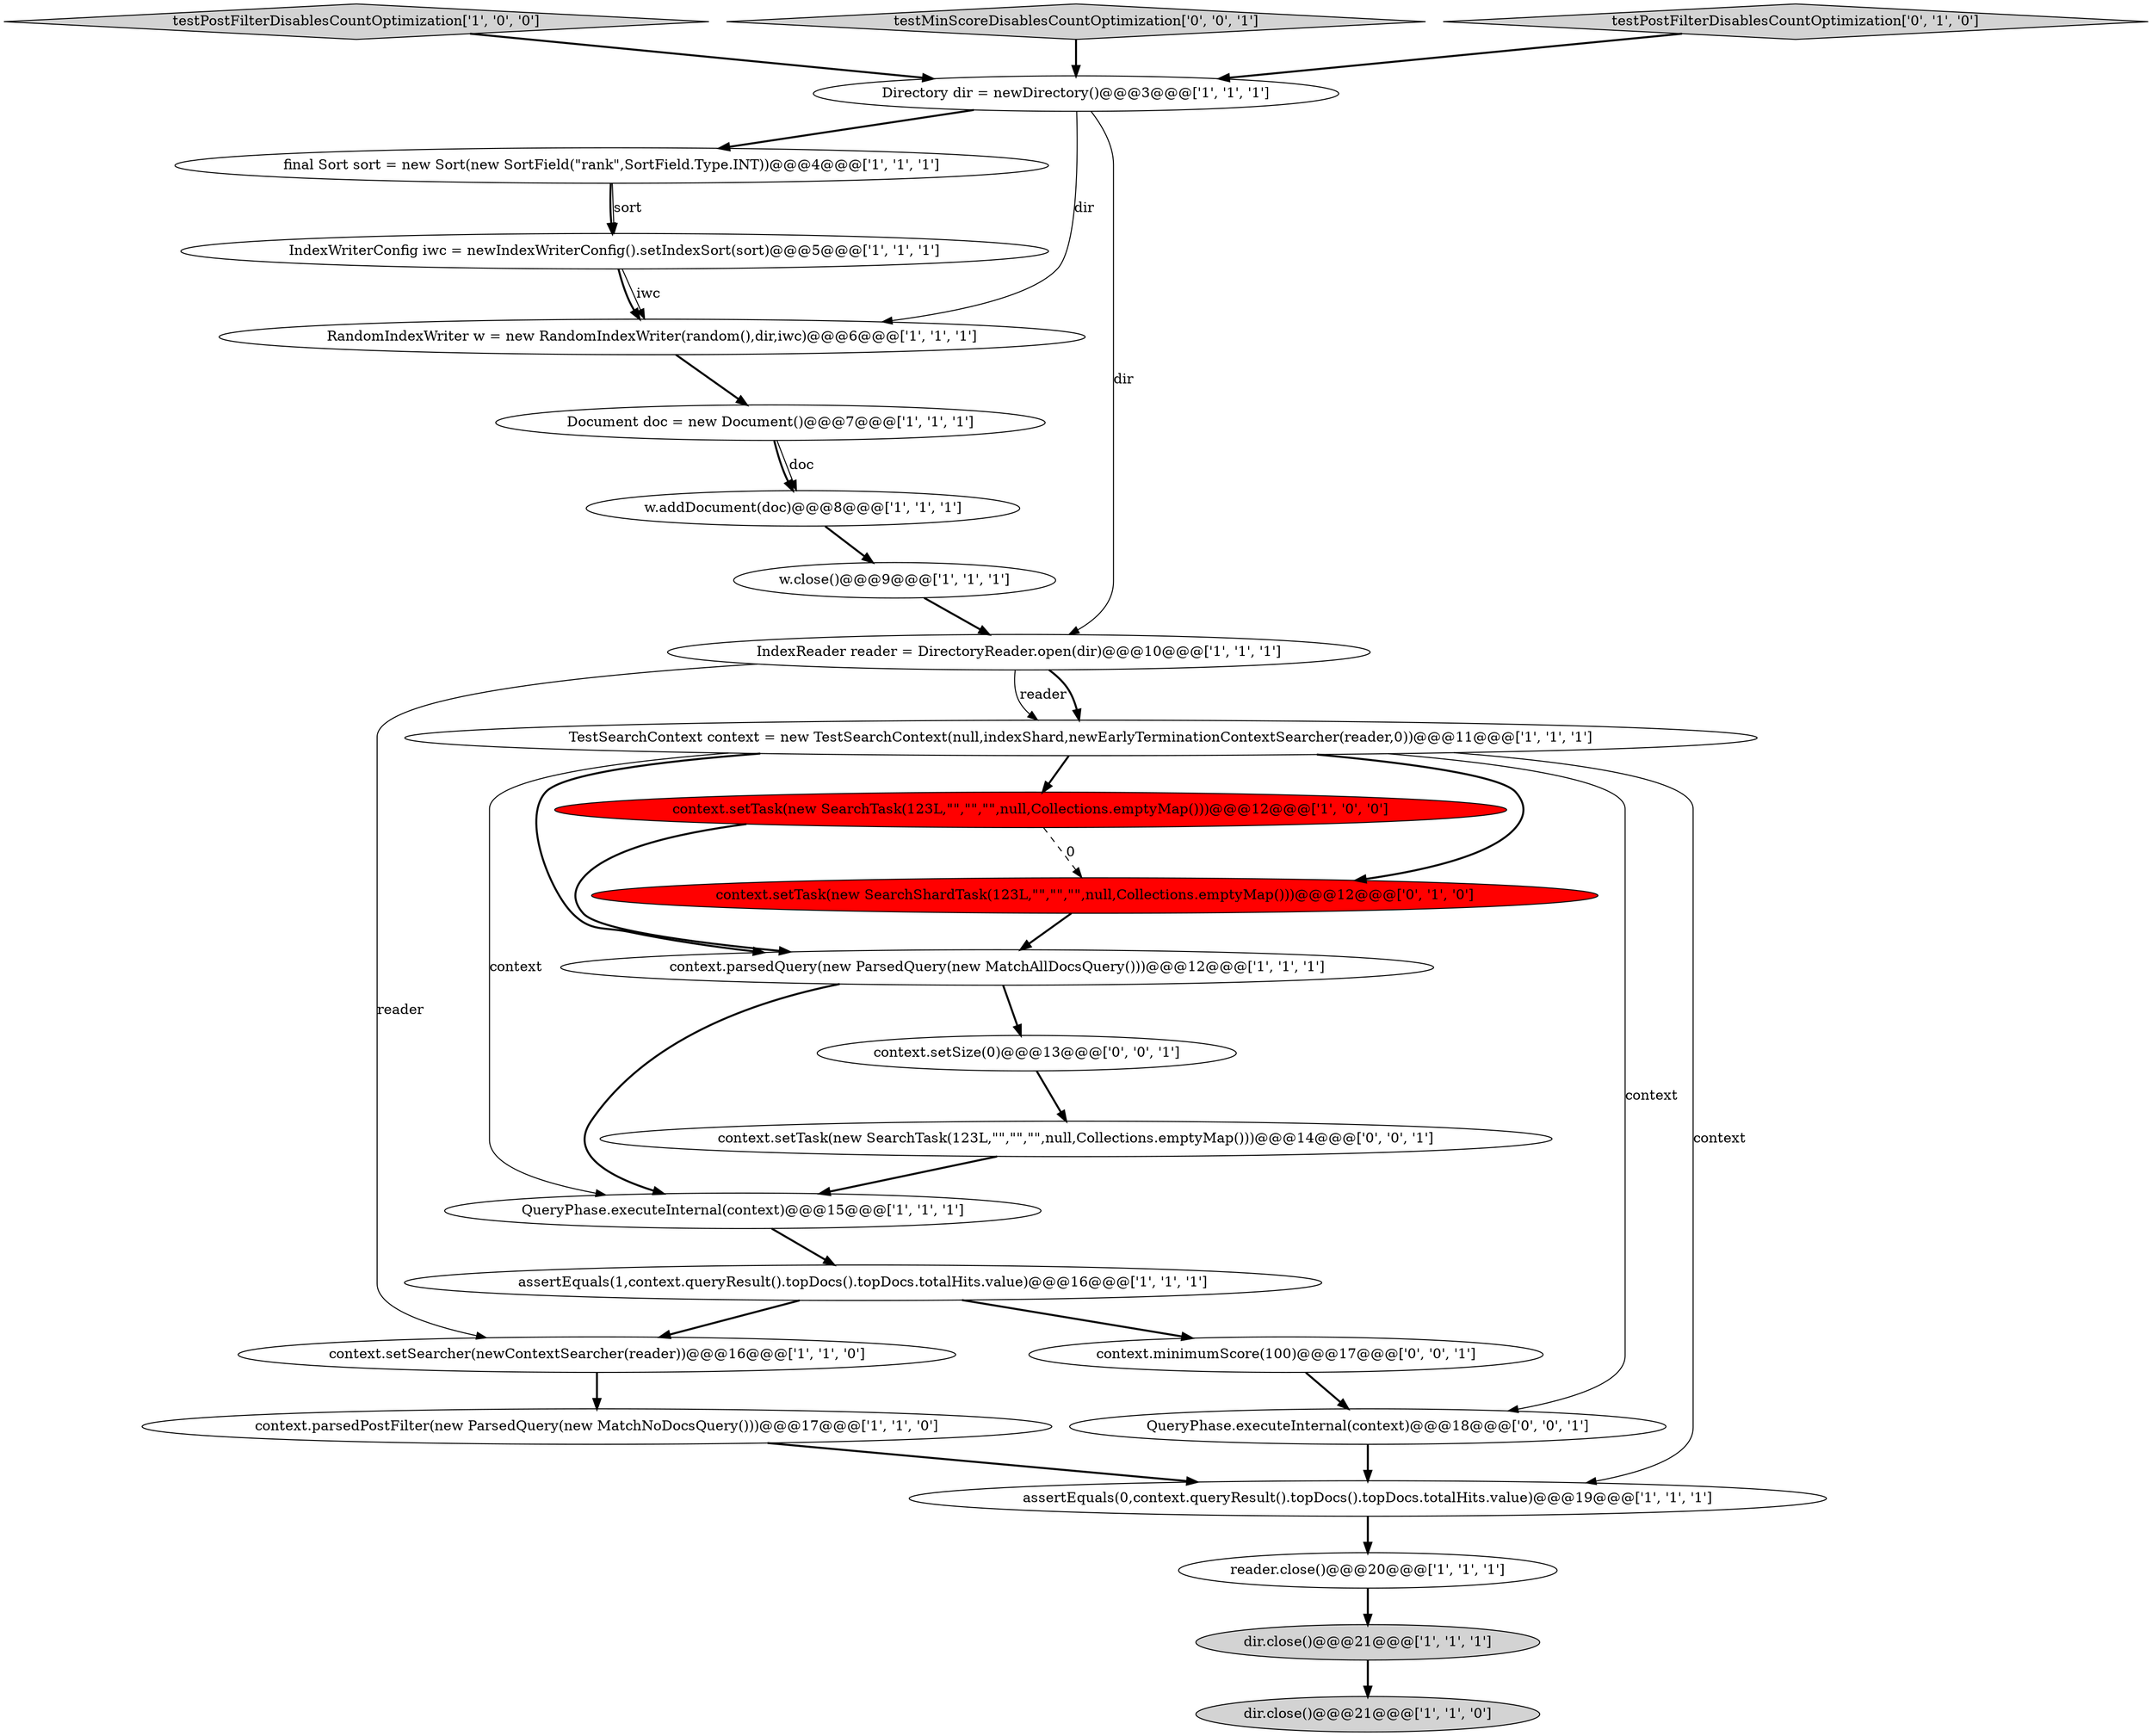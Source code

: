 digraph {
7 [style = filled, label = "Document doc = new Document()@@@7@@@['1', '1', '1']", fillcolor = white, shape = ellipse image = "AAA0AAABBB1BBB"];
3 [style = filled, label = "w.addDocument(doc)@@@8@@@['1', '1', '1']", fillcolor = white, shape = ellipse image = "AAA0AAABBB1BBB"];
8 [style = filled, label = "dir.close()@@@21@@@['1', '1', '0']", fillcolor = lightgray, shape = ellipse image = "AAA0AAABBB1BBB"];
2 [style = filled, label = "dir.close()@@@21@@@['1', '1', '1']", fillcolor = lightgray, shape = ellipse image = "AAA0AAABBB1BBB"];
12 [style = filled, label = "reader.close()@@@20@@@['1', '1', '1']", fillcolor = white, shape = ellipse image = "AAA0AAABBB1BBB"];
18 [style = filled, label = "w.close()@@@9@@@['1', '1', '1']", fillcolor = white, shape = ellipse image = "AAA0AAABBB1BBB"];
13 [style = filled, label = "final Sort sort = new Sort(new SortField(\"rank\",SortField.Type.INT))@@@4@@@['1', '1', '1']", fillcolor = white, shape = ellipse image = "AAA0AAABBB1BBB"];
24 [style = filled, label = "QueryPhase.executeInternal(context)@@@18@@@['0', '0', '1']", fillcolor = white, shape = ellipse image = "AAA0AAABBB3BBB"];
10 [style = filled, label = "RandomIndexWriter w = new RandomIndexWriter(random(),dir,iwc)@@@6@@@['1', '1', '1']", fillcolor = white, shape = ellipse image = "AAA0AAABBB1BBB"];
22 [style = filled, label = "context.setSize(0)@@@13@@@['0', '0', '1']", fillcolor = white, shape = ellipse image = "AAA0AAABBB3BBB"];
9 [style = filled, label = "context.setSearcher(newContextSearcher(reader))@@@16@@@['1', '1', '0']", fillcolor = white, shape = ellipse image = "AAA0AAABBB1BBB"];
17 [style = filled, label = "IndexReader reader = DirectoryReader.open(dir)@@@10@@@['1', '1', '1']", fillcolor = white, shape = ellipse image = "AAA0AAABBB1BBB"];
1 [style = filled, label = "context.parsedPostFilter(new ParsedQuery(new MatchNoDocsQuery()))@@@17@@@['1', '1', '0']", fillcolor = white, shape = ellipse image = "AAA0AAABBB1BBB"];
21 [style = filled, label = "context.setTask(new SearchShardTask(123L,\"\",\"\",\"\",null,Collections.emptyMap()))@@@12@@@['0', '1', '0']", fillcolor = red, shape = ellipse image = "AAA1AAABBB2BBB"];
16 [style = filled, label = "assertEquals(1,context.queryResult().topDocs().topDocs.totalHits.value)@@@16@@@['1', '1', '1']", fillcolor = white, shape = ellipse image = "AAA0AAABBB1BBB"];
4 [style = filled, label = "context.setTask(new SearchTask(123L,\"\",\"\",\"\",null,Collections.emptyMap()))@@@12@@@['1', '0', '0']", fillcolor = red, shape = ellipse image = "AAA1AAABBB1BBB"];
6 [style = filled, label = "testPostFilterDisablesCountOptimization['1', '0', '0']", fillcolor = lightgray, shape = diamond image = "AAA0AAABBB1BBB"];
15 [style = filled, label = "QueryPhase.executeInternal(context)@@@15@@@['1', '1', '1']", fillcolor = white, shape = ellipse image = "AAA0AAABBB1BBB"];
19 [style = filled, label = "Directory dir = newDirectory()@@@3@@@['1', '1', '1']", fillcolor = white, shape = ellipse image = "AAA0AAABBB1BBB"];
23 [style = filled, label = "testMinScoreDisablesCountOptimization['0', '0', '1']", fillcolor = lightgray, shape = diamond image = "AAA0AAABBB3BBB"];
14 [style = filled, label = "IndexWriterConfig iwc = newIndexWriterConfig().setIndexSort(sort)@@@5@@@['1', '1', '1']", fillcolor = white, shape = ellipse image = "AAA0AAABBB1BBB"];
11 [style = filled, label = "context.parsedQuery(new ParsedQuery(new MatchAllDocsQuery()))@@@12@@@['1', '1', '1']", fillcolor = white, shape = ellipse image = "AAA0AAABBB1BBB"];
20 [style = filled, label = "testPostFilterDisablesCountOptimization['0', '1', '0']", fillcolor = lightgray, shape = diamond image = "AAA0AAABBB2BBB"];
0 [style = filled, label = "TestSearchContext context = new TestSearchContext(null,indexShard,newEarlyTerminationContextSearcher(reader,0))@@@11@@@['1', '1', '1']", fillcolor = white, shape = ellipse image = "AAA0AAABBB1BBB"];
5 [style = filled, label = "assertEquals(0,context.queryResult().topDocs().topDocs.totalHits.value)@@@19@@@['1', '1', '1']", fillcolor = white, shape = ellipse image = "AAA0AAABBB1BBB"];
25 [style = filled, label = "context.minimumScore(100)@@@17@@@['0', '0', '1']", fillcolor = white, shape = ellipse image = "AAA0AAABBB3BBB"];
26 [style = filled, label = "context.setTask(new SearchTask(123L,\"\",\"\",\"\",null,Collections.emptyMap()))@@@14@@@['0', '0', '1']", fillcolor = white, shape = ellipse image = "AAA0AAABBB3BBB"];
1->5 [style = bold, label=""];
22->26 [style = bold, label=""];
13->14 [style = solid, label="sort"];
0->5 [style = solid, label="context"];
14->10 [style = solid, label="iwc"];
18->17 [style = bold, label=""];
14->10 [style = bold, label=""];
0->11 [style = bold, label=""];
16->25 [style = bold, label=""];
0->21 [style = bold, label=""];
6->19 [style = bold, label=""];
17->9 [style = solid, label="reader"];
15->16 [style = bold, label=""];
4->21 [style = dashed, label="0"];
10->7 [style = bold, label=""];
7->3 [style = bold, label=""];
11->15 [style = bold, label=""];
24->5 [style = bold, label=""];
7->3 [style = solid, label="doc"];
3->18 [style = bold, label=""];
17->0 [style = solid, label="reader"];
25->24 [style = bold, label=""];
12->2 [style = bold, label=""];
17->0 [style = bold, label=""];
19->13 [style = bold, label=""];
5->12 [style = bold, label=""];
21->11 [style = bold, label=""];
0->4 [style = bold, label=""];
23->19 [style = bold, label=""];
26->15 [style = bold, label=""];
11->22 [style = bold, label=""];
0->24 [style = solid, label="context"];
9->1 [style = bold, label=""];
4->11 [style = bold, label=""];
20->19 [style = bold, label=""];
19->10 [style = solid, label="dir"];
13->14 [style = bold, label=""];
16->9 [style = bold, label=""];
19->17 [style = solid, label="dir"];
2->8 [style = bold, label=""];
0->15 [style = solid, label="context"];
}
